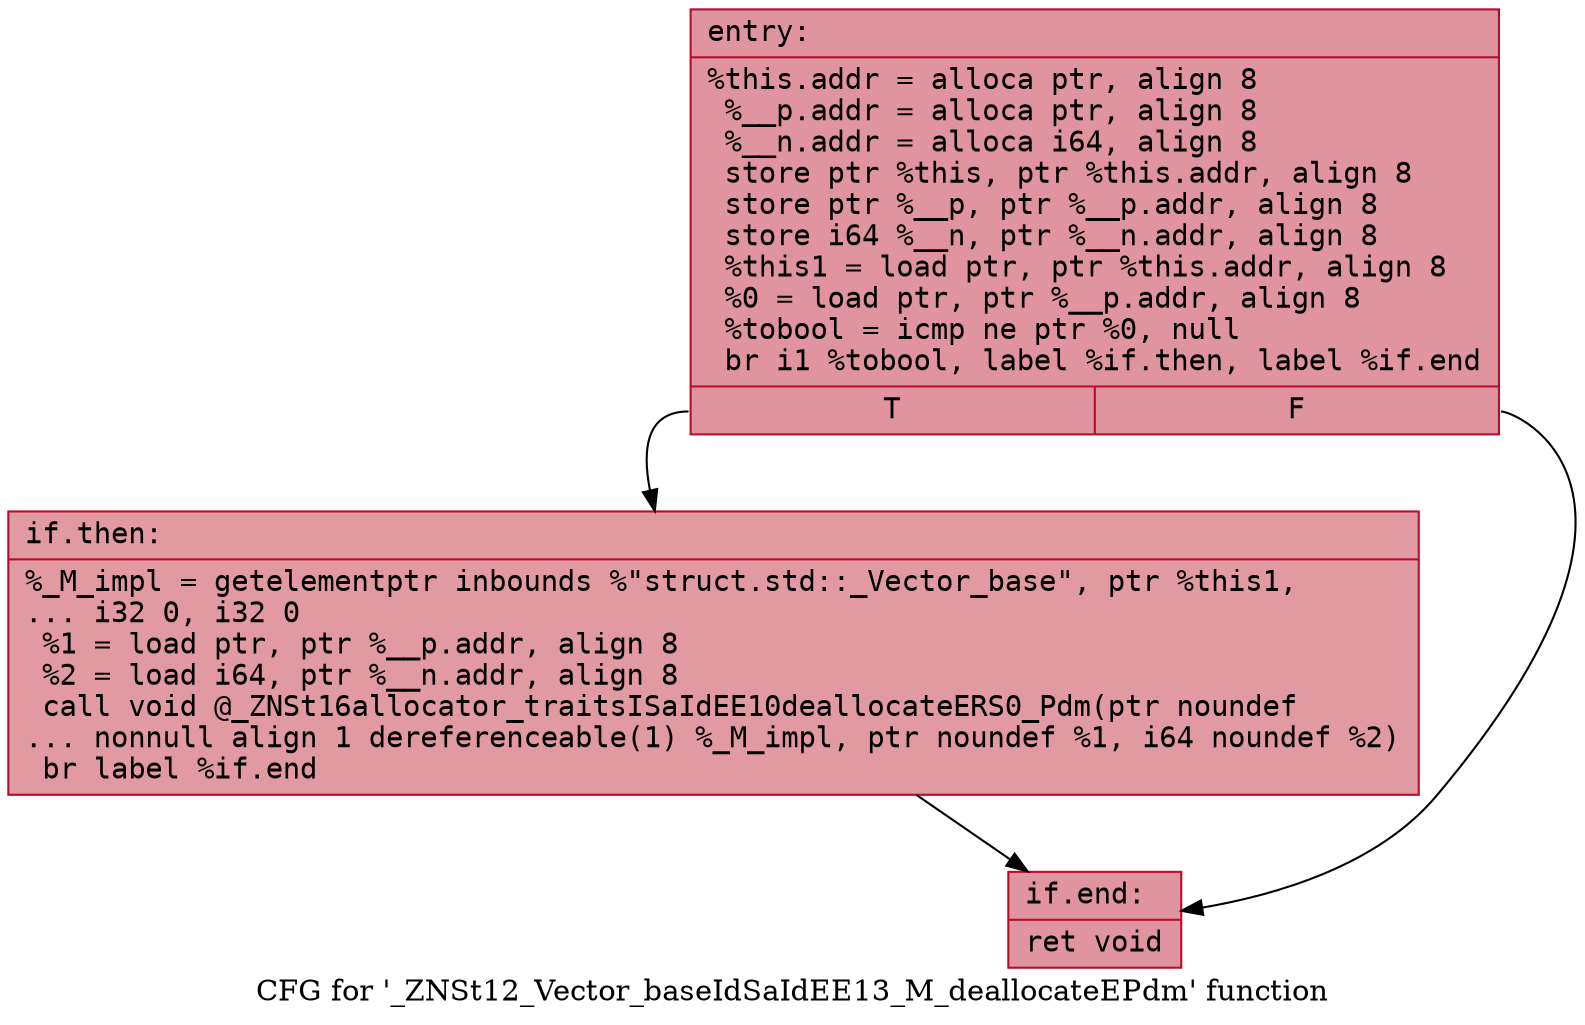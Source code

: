 digraph "CFG for '_ZNSt12_Vector_baseIdSaIdEE13_M_deallocateEPdm' function" {
	label="CFG for '_ZNSt12_Vector_baseIdSaIdEE13_M_deallocateEPdm' function";

	Node0x556bfea4bf30 [shape=record,color="#b70d28ff", style=filled, fillcolor="#b70d2870" fontname="Courier",label="{entry:\l|  %this.addr = alloca ptr, align 8\l  %__p.addr = alloca ptr, align 8\l  %__n.addr = alloca i64, align 8\l  store ptr %this, ptr %this.addr, align 8\l  store ptr %__p, ptr %__p.addr, align 8\l  store i64 %__n, ptr %__n.addr, align 8\l  %this1 = load ptr, ptr %this.addr, align 8\l  %0 = load ptr, ptr %__p.addr, align 8\l  %tobool = icmp ne ptr %0, null\l  br i1 %tobool, label %if.then, label %if.end\l|{<s0>T|<s1>F}}"];
	Node0x556bfea4bf30:s0 -> Node0x556bfea4c490[tooltip="entry -> if.then\nProbability 62.50%" ];
	Node0x556bfea4bf30:s1 -> Node0x556bfea4c500[tooltip="entry -> if.end\nProbability 37.50%" ];
	Node0x556bfea4c490 [shape=record,color="#b70d28ff", style=filled, fillcolor="#bb1b2c70" fontname="Courier",label="{if.then:\l|  %_M_impl = getelementptr inbounds %\"struct.std::_Vector_base\", ptr %this1,\l... i32 0, i32 0\l  %1 = load ptr, ptr %__p.addr, align 8\l  %2 = load i64, ptr %__n.addr, align 8\l  call void @_ZNSt16allocator_traitsISaIdEE10deallocateERS0_Pdm(ptr noundef\l... nonnull align 1 dereferenceable(1) %_M_impl, ptr noundef %1, i64 noundef %2)\l  br label %if.end\l}"];
	Node0x556bfea4c490 -> Node0x556bfea4c500[tooltip="if.then -> if.end\nProbability 100.00%" ];
	Node0x556bfea4c500 [shape=record,color="#b70d28ff", style=filled, fillcolor="#b70d2870" fontname="Courier",label="{if.end:\l|  ret void\l}"];
}
